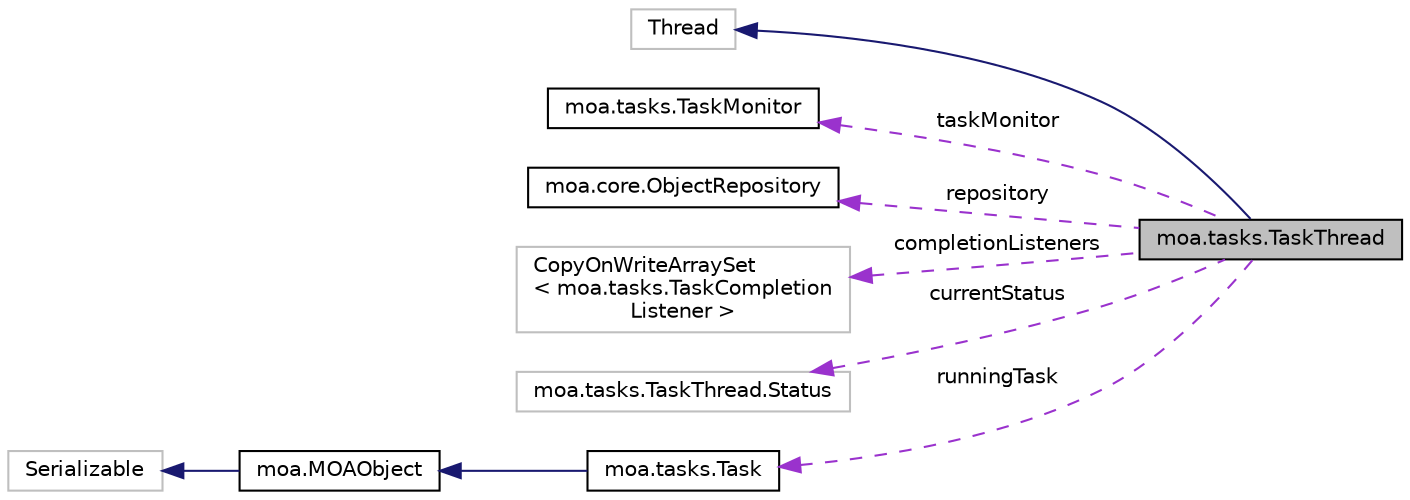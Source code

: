digraph "moa.tasks.TaskThread"
{
 // LATEX_PDF_SIZE
  edge [fontname="Helvetica",fontsize="10",labelfontname="Helvetica",labelfontsize="10"];
  node [fontname="Helvetica",fontsize="10",shape=record];
  rankdir="LR";
  Node1 [label="moa.tasks.TaskThread",height=0.2,width=0.4,color="black", fillcolor="grey75", style="filled", fontcolor="black",tooltip=" "];
  Node2 -> Node1 [dir="back",color="midnightblue",fontsize="10",style="solid",fontname="Helvetica"];
  Node2 [label="Thread",height=0.2,width=0.4,color="grey75", fillcolor="white", style="filled",tooltip=" "];
  Node3 -> Node1 [dir="back",color="darkorchid3",fontsize="10",style="dashed",label=" taskMonitor" ,fontname="Helvetica"];
  Node3 [label="moa.tasks.TaskMonitor",height=0.2,width=0.4,color="black", fillcolor="white", style="filled",URL="$interfacemoa_1_1tasks_1_1_task_monitor.html",tooltip=" "];
  Node4 -> Node1 [dir="back",color="darkorchid3",fontsize="10",style="dashed",label=" repository" ,fontname="Helvetica"];
  Node4 [label="moa.core.ObjectRepository",height=0.2,width=0.4,color="black", fillcolor="white", style="filled",URL="$interfacemoa_1_1core_1_1_object_repository.html",tooltip=" "];
  Node5 -> Node1 [dir="back",color="darkorchid3",fontsize="10",style="dashed",label=" completionListeners" ,fontname="Helvetica"];
  Node5 [label="CopyOnWriteArraySet\l\< moa.tasks.TaskCompletion\lListener \>",height=0.2,width=0.4,color="grey75", fillcolor="white", style="filled",tooltip=" "];
  Node6 -> Node1 [dir="back",color="darkorchid3",fontsize="10",style="dashed",label=" currentStatus" ,fontname="Helvetica"];
  Node6 [label="moa.tasks.TaskThread.Status",height=0.2,width=0.4,color="grey75", fillcolor="white", style="filled",tooltip=" "];
  Node7 -> Node1 [dir="back",color="darkorchid3",fontsize="10",style="dashed",label=" runningTask" ,fontname="Helvetica"];
  Node7 [label="moa.tasks.Task",height=0.2,width=0.4,color="black", fillcolor="white", style="filled",URL="$interfacemoa_1_1tasks_1_1_task.html",tooltip=" "];
  Node8 -> Node7 [dir="back",color="midnightblue",fontsize="10",style="solid",fontname="Helvetica"];
  Node8 [label="moa.MOAObject",height=0.2,width=0.4,color="black", fillcolor="white", style="filled",URL="$interfacemoa_1_1_m_o_a_object.html",tooltip=" "];
  Node9 -> Node8 [dir="back",color="midnightblue",fontsize="10",style="solid",fontname="Helvetica"];
  Node9 [label="Serializable",height=0.2,width=0.4,color="grey75", fillcolor="white", style="filled",tooltip=" "];
}
